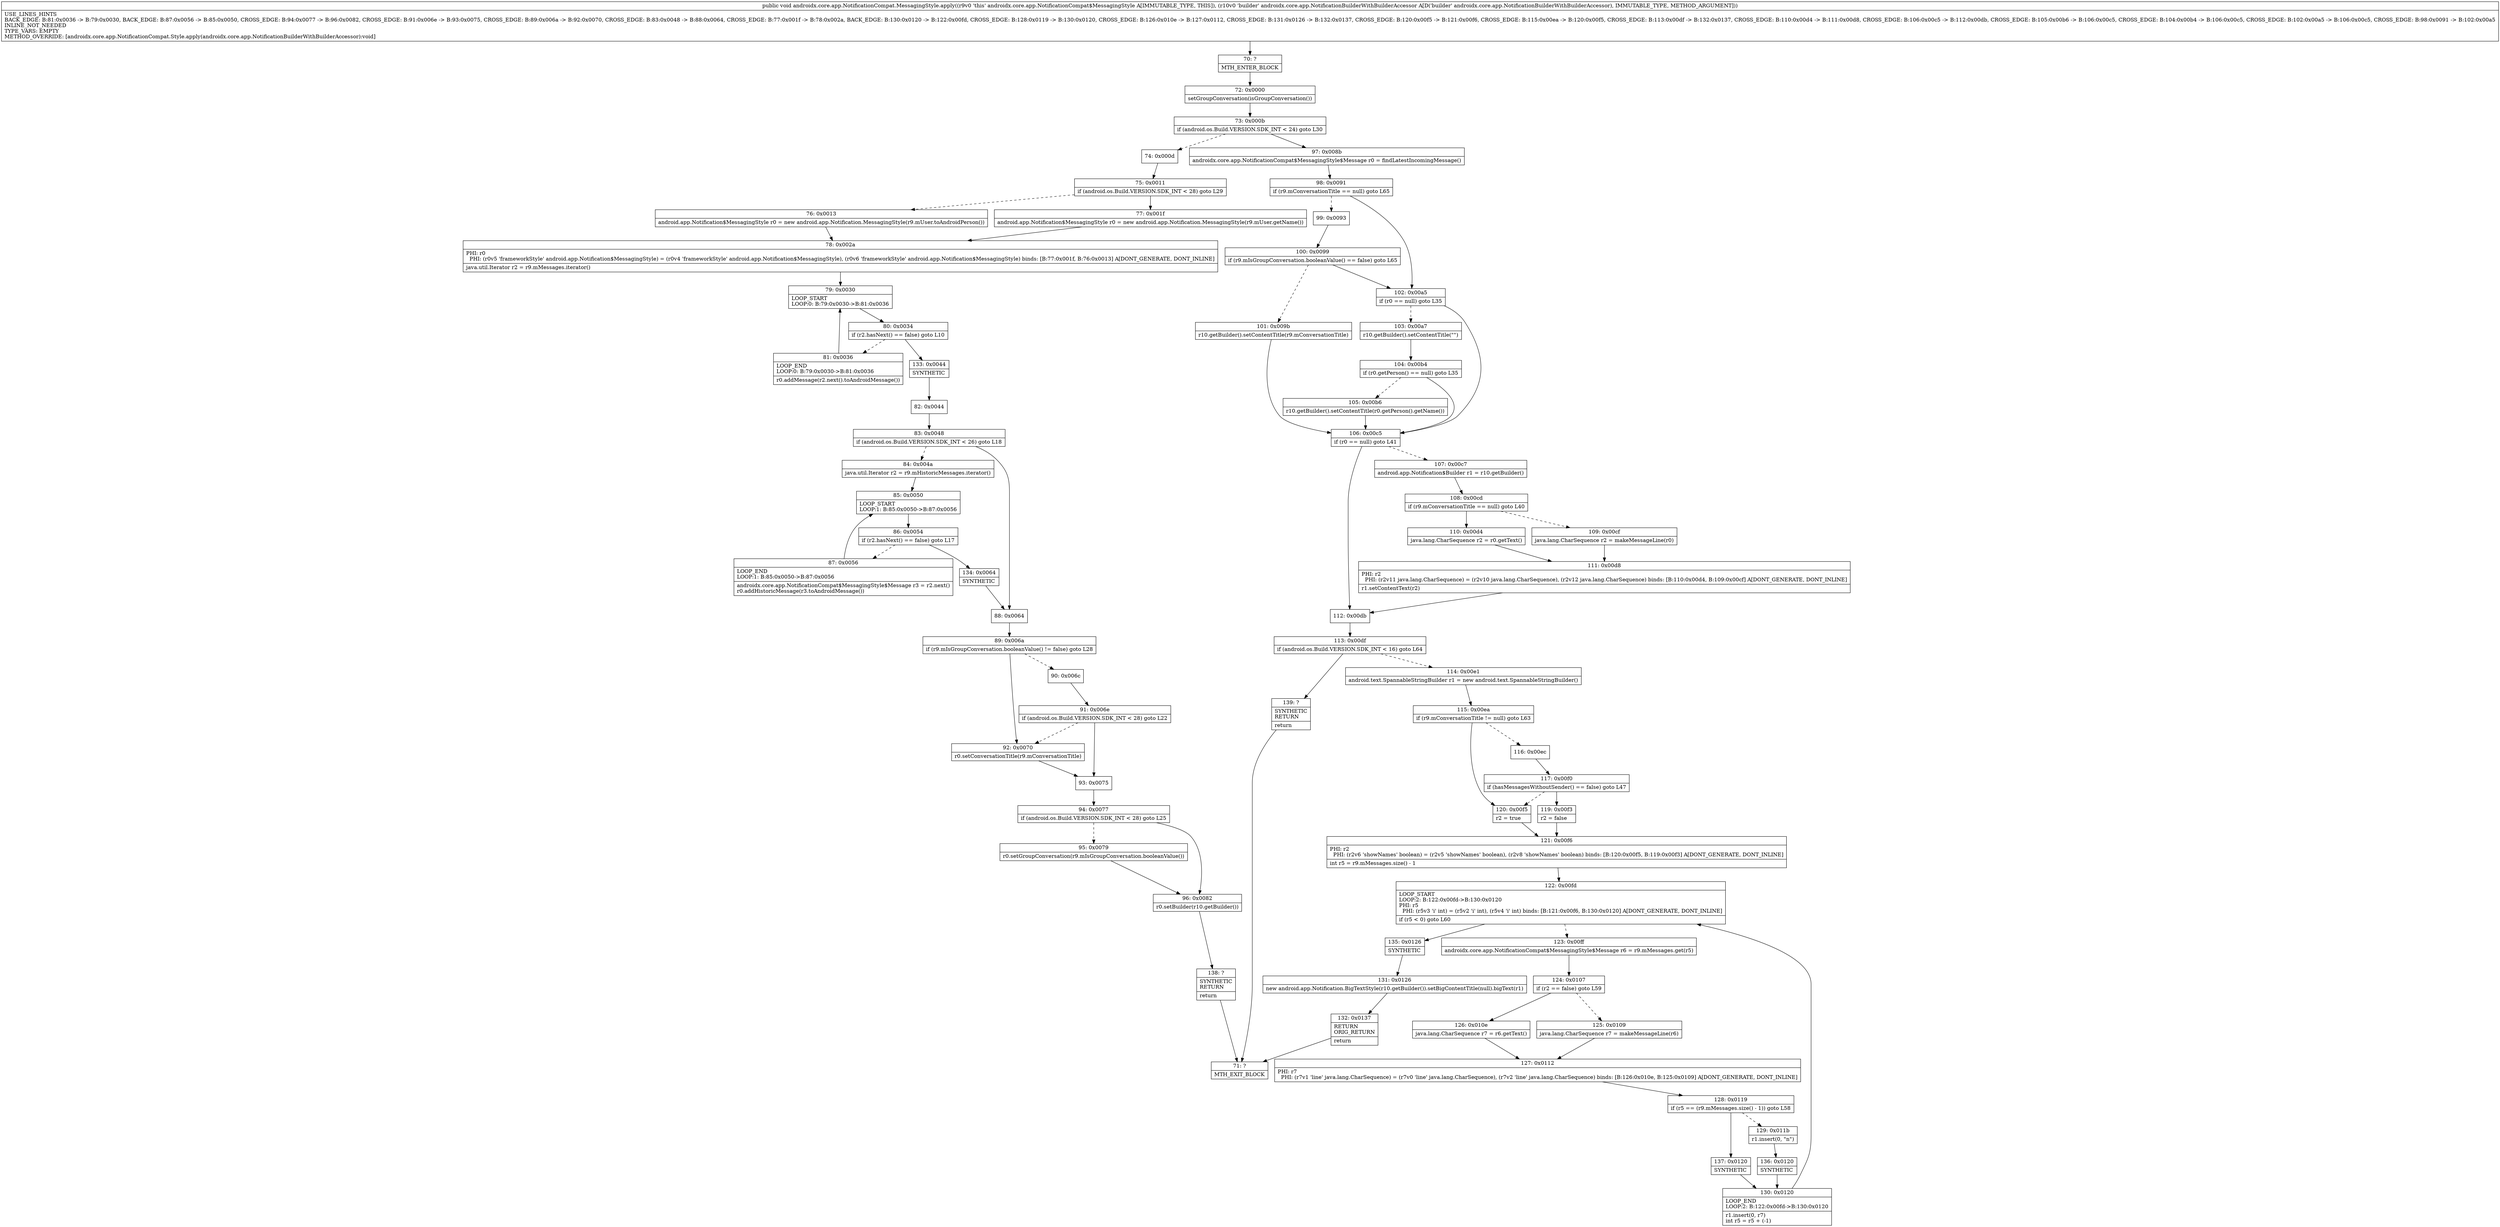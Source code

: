 digraph "CFG forandroidx.core.app.NotificationCompat.MessagingStyle.apply(Landroidx\/core\/app\/NotificationBuilderWithBuilderAccessor;)V" {
Node_70 [shape=record,label="{70\:\ ?|MTH_ENTER_BLOCK\l}"];
Node_72 [shape=record,label="{72\:\ 0x0000|setGroupConversation(isGroupConversation())\l}"];
Node_73 [shape=record,label="{73\:\ 0x000b|if (android.os.Build.VERSION.SDK_INT \< 24) goto L30\l}"];
Node_74 [shape=record,label="{74\:\ 0x000d}"];
Node_75 [shape=record,label="{75\:\ 0x0011|if (android.os.Build.VERSION.SDK_INT \< 28) goto L29\l}"];
Node_76 [shape=record,label="{76\:\ 0x0013|android.app.Notification$MessagingStyle r0 = new android.app.Notification.MessagingStyle(r9.mUser.toAndroidPerson())\l}"];
Node_78 [shape=record,label="{78\:\ 0x002a|PHI: r0 \l  PHI: (r0v5 'frameworkStyle' android.app.Notification$MessagingStyle) = (r0v4 'frameworkStyle' android.app.Notification$MessagingStyle), (r0v6 'frameworkStyle' android.app.Notification$MessagingStyle) binds: [B:77:0x001f, B:76:0x0013] A[DONT_GENERATE, DONT_INLINE]\l|java.util.Iterator r2 = r9.mMessages.iterator()\l}"];
Node_79 [shape=record,label="{79\:\ 0x0030|LOOP_START\lLOOP:0: B:79:0x0030\-\>B:81:0x0036\l}"];
Node_80 [shape=record,label="{80\:\ 0x0034|if (r2.hasNext() == false) goto L10\l}"];
Node_81 [shape=record,label="{81\:\ 0x0036|LOOP_END\lLOOP:0: B:79:0x0030\-\>B:81:0x0036\l|r0.addMessage(r2.next().toAndroidMessage())\l}"];
Node_133 [shape=record,label="{133\:\ 0x0044|SYNTHETIC\l}"];
Node_82 [shape=record,label="{82\:\ 0x0044}"];
Node_83 [shape=record,label="{83\:\ 0x0048|if (android.os.Build.VERSION.SDK_INT \< 26) goto L18\l}"];
Node_84 [shape=record,label="{84\:\ 0x004a|java.util.Iterator r2 = r9.mHistoricMessages.iterator()\l}"];
Node_85 [shape=record,label="{85\:\ 0x0050|LOOP_START\lLOOP:1: B:85:0x0050\-\>B:87:0x0056\l}"];
Node_86 [shape=record,label="{86\:\ 0x0054|if (r2.hasNext() == false) goto L17\l}"];
Node_87 [shape=record,label="{87\:\ 0x0056|LOOP_END\lLOOP:1: B:85:0x0050\-\>B:87:0x0056\l|androidx.core.app.NotificationCompat$MessagingStyle$Message r3 = r2.next()\lr0.addHistoricMessage(r3.toAndroidMessage())\l}"];
Node_134 [shape=record,label="{134\:\ 0x0064|SYNTHETIC\l}"];
Node_88 [shape=record,label="{88\:\ 0x0064}"];
Node_89 [shape=record,label="{89\:\ 0x006a|if (r9.mIsGroupConversation.booleanValue() != false) goto L28\l}"];
Node_90 [shape=record,label="{90\:\ 0x006c}"];
Node_91 [shape=record,label="{91\:\ 0x006e|if (android.os.Build.VERSION.SDK_INT \< 28) goto L22\l}"];
Node_93 [shape=record,label="{93\:\ 0x0075}"];
Node_94 [shape=record,label="{94\:\ 0x0077|if (android.os.Build.VERSION.SDK_INT \< 28) goto L25\l}"];
Node_95 [shape=record,label="{95\:\ 0x0079|r0.setGroupConversation(r9.mIsGroupConversation.booleanValue())\l}"];
Node_96 [shape=record,label="{96\:\ 0x0082|r0.setBuilder(r10.getBuilder())\l}"];
Node_138 [shape=record,label="{138\:\ ?|SYNTHETIC\lRETURN\l|return\l}"];
Node_71 [shape=record,label="{71\:\ ?|MTH_EXIT_BLOCK\l}"];
Node_92 [shape=record,label="{92\:\ 0x0070|r0.setConversationTitle(r9.mConversationTitle)\l}"];
Node_77 [shape=record,label="{77\:\ 0x001f|android.app.Notification$MessagingStyle r0 = new android.app.Notification.MessagingStyle(r9.mUser.getName())\l}"];
Node_97 [shape=record,label="{97\:\ 0x008b|androidx.core.app.NotificationCompat$MessagingStyle$Message r0 = findLatestIncomingMessage()\l}"];
Node_98 [shape=record,label="{98\:\ 0x0091|if (r9.mConversationTitle == null) goto L65\l}"];
Node_99 [shape=record,label="{99\:\ 0x0093}"];
Node_100 [shape=record,label="{100\:\ 0x0099|if (r9.mIsGroupConversation.booleanValue() == false) goto L65\l}"];
Node_101 [shape=record,label="{101\:\ 0x009b|r10.getBuilder().setContentTitle(r9.mConversationTitle)\l}"];
Node_106 [shape=record,label="{106\:\ 0x00c5|if (r0 == null) goto L41\l}"];
Node_107 [shape=record,label="{107\:\ 0x00c7|android.app.Notification$Builder r1 = r10.getBuilder()\l}"];
Node_108 [shape=record,label="{108\:\ 0x00cd|if (r9.mConversationTitle == null) goto L40\l}"];
Node_109 [shape=record,label="{109\:\ 0x00cf|java.lang.CharSequence r2 = makeMessageLine(r0)\l}"];
Node_111 [shape=record,label="{111\:\ 0x00d8|PHI: r2 \l  PHI: (r2v11 java.lang.CharSequence) = (r2v10 java.lang.CharSequence), (r2v12 java.lang.CharSequence) binds: [B:110:0x00d4, B:109:0x00cf] A[DONT_GENERATE, DONT_INLINE]\l|r1.setContentText(r2)\l}"];
Node_110 [shape=record,label="{110\:\ 0x00d4|java.lang.CharSequence r2 = r0.getText()\l}"];
Node_112 [shape=record,label="{112\:\ 0x00db}"];
Node_113 [shape=record,label="{113\:\ 0x00df|if (android.os.Build.VERSION.SDK_INT \< 16) goto L64\l}"];
Node_114 [shape=record,label="{114\:\ 0x00e1|android.text.SpannableStringBuilder r1 = new android.text.SpannableStringBuilder()\l}"];
Node_115 [shape=record,label="{115\:\ 0x00ea|if (r9.mConversationTitle != null) goto L63\l}"];
Node_116 [shape=record,label="{116\:\ 0x00ec}"];
Node_117 [shape=record,label="{117\:\ 0x00f0|if (hasMessagesWithoutSender() == false) goto L47\l}"];
Node_119 [shape=record,label="{119\:\ 0x00f3|r2 = false\l}"];
Node_121 [shape=record,label="{121\:\ 0x00f6|PHI: r2 \l  PHI: (r2v6 'showNames' boolean) = (r2v5 'showNames' boolean), (r2v8 'showNames' boolean) binds: [B:120:0x00f5, B:119:0x00f3] A[DONT_GENERATE, DONT_INLINE]\l|int r5 = r9.mMessages.size() \- 1\l}"];
Node_122 [shape=record,label="{122\:\ 0x00fd|LOOP_START\lLOOP:2: B:122:0x00fd\-\>B:130:0x0120\lPHI: r5 \l  PHI: (r5v3 'i' int) = (r5v2 'i' int), (r5v4 'i' int) binds: [B:121:0x00f6, B:130:0x0120] A[DONT_GENERATE, DONT_INLINE]\l|if (r5 \< 0) goto L60\l}"];
Node_123 [shape=record,label="{123\:\ 0x00ff|androidx.core.app.NotificationCompat$MessagingStyle$Message r6 = r9.mMessages.get(r5)\l}"];
Node_124 [shape=record,label="{124\:\ 0x0107|if (r2 == false) goto L59\l}"];
Node_125 [shape=record,label="{125\:\ 0x0109|java.lang.CharSequence r7 = makeMessageLine(r6)\l}"];
Node_127 [shape=record,label="{127\:\ 0x0112|PHI: r7 \l  PHI: (r7v1 'line' java.lang.CharSequence) = (r7v0 'line' java.lang.CharSequence), (r7v2 'line' java.lang.CharSequence) binds: [B:126:0x010e, B:125:0x0109] A[DONT_GENERATE, DONT_INLINE]\l}"];
Node_128 [shape=record,label="{128\:\ 0x0119|if (r5 == (r9.mMessages.size() \- 1)) goto L58\l}"];
Node_129 [shape=record,label="{129\:\ 0x011b|r1.insert(0, \"n\")\l}"];
Node_136 [shape=record,label="{136\:\ 0x0120|SYNTHETIC\l}"];
Node_130 [shape=record,label="{130\:\ 0x0120|LOOP_END\lLOOP:2: B:122:0x00fd\-\>B:130:0x0120\l|r1.insert(0, r7)\lint r5 = r5 + (\-1)\l}"];
Node_137 [shape=record,label="{137\:\ 0x0120|SYNTHETIC\l}"];
Node_126 [shape=record,label="{126\:\ 0x010e|java.lang.CharSequence r7 = r6.getText()\l}"];
Node_135 [shape=record,label="{135\:\ 0x0126|SYNTHETIC\l}"];
Node_131 [shape=record,label="{131\:\ 0x0126|new android.app.Notification.BigTextStyle(r10.getBuilder()).setBigContentTitle(null).bigText(r1)\l}"];
Node_132 [shape=record,label="{132\:\ 0x0137|RETURN\lORIG_RETURN\l|return\l}"];
Node_120 [shape=record,label="{120\:\ 0x00f5|r2 = true\l}"];
Node_139 [shape=record,label="{139\:\ ?|SYNTHETIC\lRETURN\l|return\l}"];
Node_102 [shape=record,label="{102\:\ 0x00a5|if (r0 == null) goto L35\l}"];
Node_103 [shape=record,label="{103\:\ 0x00a7|r10.getBuilder().setContentTitle(\"\")\l}"];
Node_104 [shape=record,label="{104\:\ 0x00b4|if (r0.getPerson() == null) goto L35\l}"];
Node_105 [shape=record,label="{105\:\ 0x00b6|r10.getBuilder().setContentTitle(r0.getPerson().getName())\l}"];
MethodNode[shape=record,label="{public void androidx.core.app.NotificationCompat.MessagingStyle.apply((r9v0 'this' androidx.core.app.NotificationCompat$MessagingStyle A[IMMUTABLE_TYPE, THIS]), (r10v0 'builder' androidx.core.app.NotificationBuilderWithBuilderAccessor A[D('builder' androidx.core.app.NotificationBuilderWithBuilderAccessor), IMMUTABLE_TYPE, METHOD_ARGUMENT]))  | USE_LINES_HINTS\lBACK_EDGE: B:81:0x0036 \-\> B:79:0x0030, BACK_EDGE: B:87:0x0056 \-\> B:85:0x0050, CROSS_EDGE: B:94:0x0077 \-\> B:96:0x0082, CROSS_EDGE: B:91:0x006e \-\> B:93:0x0075, CROSS_EDGE: B:89:0x006a \-\> B:92:0x0070, CROSS_EDGE: B:83:0x0048 \-\> B:88:0x0064, CROSS_EDGE: B:77:0x001f \-\> B:78:0x002a, BACK_EDGE: B:130:0x0120 \-\> B:122:0x00fd, CROSS_EDGE: B:128:0x0119 \-\> B:130:0x0120, CROSS_EDGE: B:126:0x010e \-\> B:127:0x0112, CROSS_EDGE: B:131:0x0126 \-\> B:132:0x0137, CROSS_EDGE: B:120:0x00f5 \-\> B:121:0x00f6, CROSS_EDGE: B:115:0x00ea \-\> B:120:0x00f5, CROSS_EDGE: B:113:0x00df \-\> B:132:0x0137, CROSS_EDGE: B:110:0x00d4 \-\> B:111:0x00d8, CROSS_EDGE: B:106:0x00c5 \-\> B:112:0x00db, CROSS_EDGE: B:105:0x00b6 \-\> B:106:0x00c5, CROSS_EDGE: B:104:0x00b4 \-\> B:106:0x00c5, CROSS_EDGE: B:102:0x00a5 \-\> B:106:0x00c5, CROSS_EDGE: B:98:0x0091 \-\> B:102:0x00a5\lINLINE_NOT_NEEDED\lTYPE_VARS: EMPTY\lMETHOD_OVERRIDE: [androidx.core.app.NotificationCompat.Style.apply(androidx.core.app.NotificationBuilderWithBuilderAccessor):void]\l}"];
MethodNode -> Node_70;Node_70 -> Node_72;
Node_72 -> Node_73;
Node_73 -> Node_74[style=dashed];
Node_73 -> Node_97;
Node_74 -> Node_75;
Node_75 -> Node_76[style=dashed];
Node_75 -> Node_77;
Node_76 -> Node_78;
Node_78 -> Node_79;
Node_79 -> Node_80;
Node_80 -> Node_81[style=dashed];
Node_80 -> Node_133;
Node_81 -> Node_79;
Node_133 -> Node_82;
Node_82 -> Node_83;
Node_83 -> Node_84[style=dashed];
Node_83 -> Node_88;
Node_84 -> Node_85;
Node_85 -> Node_86;
Node_86 -> Node_87[style=dashed];
Node_86 -> Node_134;
Node_87 -> Node_85;
Node_134 -> Node_88;
Node_88 -> Node_89;
Node_89 -> Node_90[style=dashed];
Node_89 -> Node_92;
Node_90 -> Node_91;
Node_91 -> Node_92[style=dashed];
Node_91 -> Node_93;
Node_93 -> Node_94;
Node_94 -> Node_95[style=dashed];
Node_94 -> Node_96;
Node_95 -> Node_96;
Node_96 -> Node_138;
Node_138 -> Node_71;
Node_92 -> Node_93;
Node_77 -> Node_78;
Node_97 -> Node_98;
Node_98 -> Node_99[style=dashed];
Node_98 -> Node_102;
Node_99 -> Node_100;
Node_100 -> Node_101[style=dashed];
Node_100 -> Node_102;
Node_101 -> Node_106;
Node_106 -> Node_107[style=dashed];
Node_106 -> Node_112;
Node_107 -> Node_108;
Node_108 -> Node_109[style=dashed];
Node_108 -> Node_110;
Node_109 -> Node_111;
Node_111 -> Node_112;
Node_110 -> Node_111;
Node_112 -> Node_113;
Node_113 -> Node_114[style=dashed];
Node_113 -> Node_139;
Node_114 -> Node_115;
Node_115 -> Node_116[style=dashed];
Node_115 -> Node_120;
Node_116 -> Node_117;
Node_117 -> Node_119;
Node_117 -> Node_120[style=dashed];
Node_119 -> Node_121;
Node_121 -> Node_122;
Node_122 -> Node_123[style=dashed];
Node_122 -> Node_135;
Node_123 -> Node_124;
Node_124 -> Node_125[style=dashed];
Node_124 -> Node_126;
Node_125 -> Node_127;
Node_127 -> Node_128;
Node_128 -> Node_129[style=dashed];
Node_128 -> Node_137;
Node_129 -> Node_136;
Node_136 -> Node_130;
Node_130 -> Node_122;
Node_137 -> Node_130;
Node_126 -> Node_127;
Node_135 -> Node_131;
Node_131 -> Node_132;
Node_132 -> Node_71;
Node_120 -> Node_121;
Node_139 -> Node_71;
Node_102 -> Node_103[style=dashed];
Node_102 -> Node_106;
Node_103 -> Node_104;
Node_104 -> Node_105[style=dashed];
Node_104 -> Node_106;
Node_105 -> Node_106;
}

